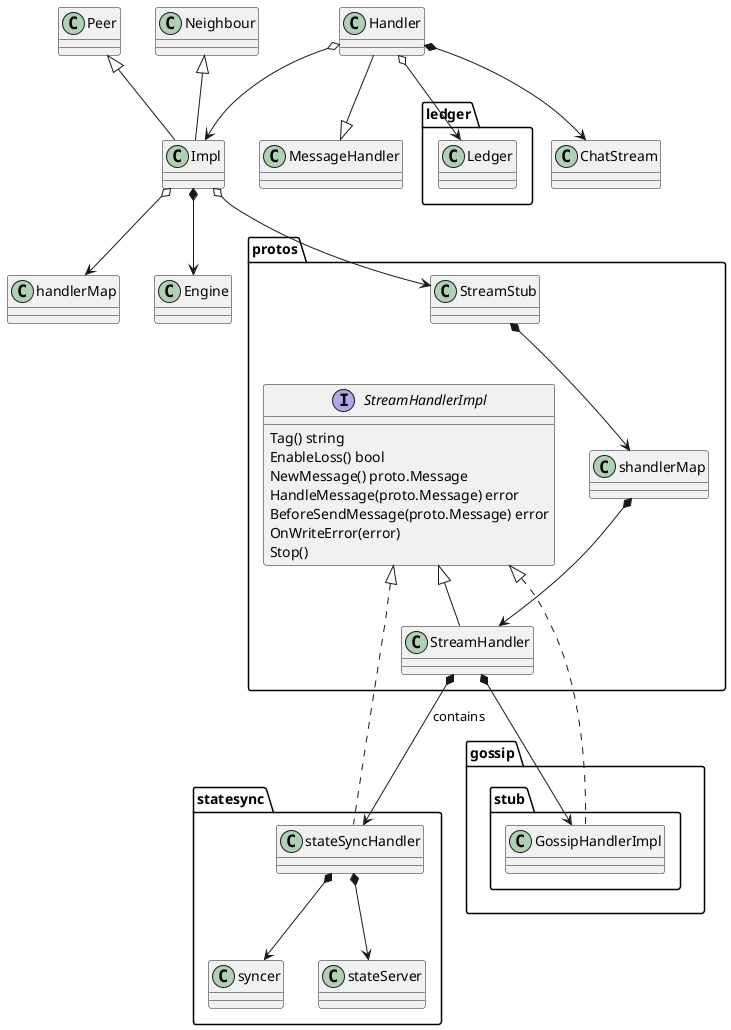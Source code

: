 @startuml




Impl o--> protos.StreamStub
Impl o--> handlerMap
Impl *--> Engine
Peer <|-- Impl
Neighbour <|-- Impl

protos.StreamStub *--> protos.shandlerMap
protos.shandlerMap *--> protos.StreamHandler
protos.StreamHandlerImpl <|-- protos.StreamHandler

Handler *--> ChatStream
Handler o--> Impl
Handler --|> MessageHandler
Handler o--> ledger.Ledger


protos.StreamHandlerImpl <|.. statesync.stateSyncHandler
statesync.stateSyncHandler *--> statesync.syncer
statesync.stateSyncHandler *--> statesync.stateServer
protos.StreamHandler *--> statesync.stateSyncHandler:contains

interface protos.StreamHandlerImpl  {
	Tag() string
	EnableLoss() bool
	NewMessage() proto.Message
	HandleMessage(proto.Message) error
	BeforeSendMessage(proto.Message) error
	OnWriteError(error)
	Stop()
}


protos.StreamHandlerImpl <|.. gossip.stub.GossipHandlerImpl
protos.StreamHandler *--> gossip.stub.GossipHandlerImpl


@enduml






interface BlocksRetriever  {
	RequestBlocks(*pb.SyncBlockRange) (<-chan *pb.SyncBlocks, error)
}

interface StateRetriever  {
	RequestStateSnapshot() (<-chan *pb.SyncStateSnapshot, error)
	RequestStateDeltas(syncBlockRange *pb.SyncBlockRange)
}

Handler o--> ledger.Ledger

BlocksRetriever <|-- RemoteLedger
StateRetriever <|-- RemoteLedger

Handler o--> syncStateSnapshotRequestHandler
Handler o--> syncStateDeltasHandler
Handler o--> syncBlocksRequestHandler
